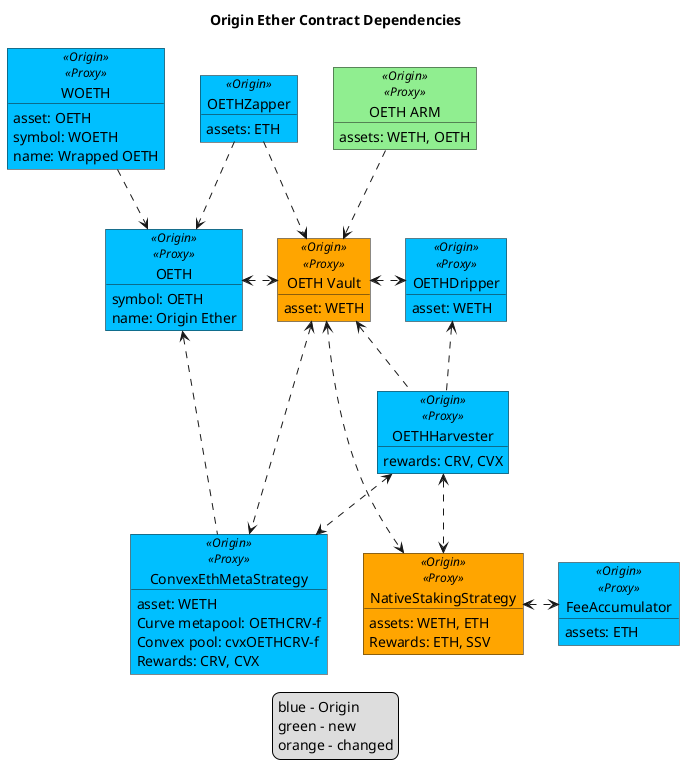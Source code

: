 @startuml

!$originColor = DeepSkyBlue
' !$originColor = WhiteSmoke
!$newColor = LightGreen
!$changedColor = Orange
!$thirdPartyColor = WhiteSmoke

legend
blue - Origin
green - new
orange - changed
' white - 3rd Party
end legend

title "Origin Ether Contract Dependencies"

object "OETHZapper" as zap <<Origin>> #$originColor {
    assets: ETH
}



' object "ARM Router" as router <<Origin>><<Proxy>> #$newColor {
' }

object "OETH ARM" as arm <<Origin>><<Proxy>> #$newColor {
    assets: WETH, OETH
}


object "OETHDripper" as drip <<Origin>><<Proxy>> #$originColor {
    asset: WETH
}

' object "OETHVaultValueChecker" as checker <<Origin>> #$originColor {
' }

object "WOETH" as woeth <<Origin>><<Proxy>> #$originColor {
    asset: OETH
    symbol: WOETH
    name: Wrapped OETH
}

object "OETH" as oeth <<Origin>><<Proxy>> #$originColor {
    symbol: OETH
    name: Origin Ether
}

object "OETH Vault" as oethv <<Origin>><<Proxy>> #$changedColor {
asset: WETH
}

object "OETHHarvester" as harv <<Origin>><<Proxy>> #$originColor {
    rewards: CRV, CVX
}

' Strategies
object "ConvexEthMetaStrategy" as cvxStrat <<Origin>><<Proxy>> #$originColor {
    asset: WETH
    Curve metapool: OETHCRV-f
    Convex pool: cvxOETHCRV-f
    Rewards: CRV, CVX
}

object "NativeStakingStrategy" as nativeStrat <<Origin>><<Proxy>> #$changedColor {
    assets: WETH, ETH
    Rewards: ETH, SSV
}

object "FeeAccumulator" as feeAcc <<Origin>><<Proxy>> #$originColor {
    assets: ETH
}

' ' Oracle
' object "OETHOracleRouter" as oracle <<Origin>> #$originColor {
' pairs:
'     CRV/ETH
'     CVX/ETH 
' }

' ' SushiSwap
' object "UniswapV2Router02" as sushi <<SushiSwap>> {
'     pairs: CRV/ETH, CVX/ETH
' }

' ' Curve
' object "Gauge" as gauge <<Curve>> {
'     asset: OETHCRV-f
'     symbol: OETHCRV-f-gauge
'     name: Curve.fi OETHCRV-f Gauge Deposit
' }
' object "StableSwap" as crvPool <<Curve>> {
'     assets: [ETH, OETH]
'     symbol: OETHCRV-f
'     name: Curve.fi Factory Pool: OETH
' }
' ' Convex
' object "Booster" as cvxBoost <<Convex>> {
' }
' object "BaseRewardPool" as cvxPool <<Convex>> {
' }
' ' object "DepositToken" as cvxPoolLp <<Convex>> {
' '     symbol: cvxOUSD3CRV-f
' '     name: Origin Dollar Convex Deposit
' ' }

' ' SSV
' object "SSV Network" as ssvNet <<SSV>> #$thirdPartyColor {
' assets: ETH, SSV
' }

' object "Deposit" as bDep <<Beacon>> #$thirdPartyColor {
' assets: ETH
' }


' ' Assets
' object "WETH9" as weth <<Dapphub>> {
'     symbol: WETH
'     name: Wrapped Ether
' }

' ' Rewards 
' object "ConvexToken" as cvx <<Convex>> {
'     symbol: CVX
'     name: Convex Token
' }

' object "Curve DAO Token" as crv <<Convex>> {
'     symbol: CRV
'     name: Curve DAO Token
' }

zap ..> oeth
zap ..> oethv
' zap .....> weth

' router ..> arm
arm ..> oethv

' drip .....> weth
oethv <.> drip

' checker ..> oeth
' checker ..> oethv

oethv <.. harv 
drip <.. harv 
' harv ...> sushi
' harv ...> cvx
' harv ...> crv

woeth ..> oeth
oeth <.> oethv
' oethv ..> oracle
' oracle ...> chain

' Convex ETH Metapool Strategy
harv <..> cvxStrat
oethv <...> cvxStrat
oeth <... cvxStrat

harv <..> nativeStrat
oethv <...> nativeStrat
nativeStrat <.> feeAcc
' nativeStrat ..> ssvNet
' nativeStrat ..> bDep

' cvxStrat ..> crvPool
' cvxStrat ...> cvxPool
' ' cvxStrat ...> weth
' ' cvxStrat ...> cvx
' ' cvxStrat ...> crv
' ' cvxPool ..> cvxPoolLp
' ' cvxPool ..> crv
' gauge <. cvxPool
' crvPool <.. gauge
' oeth <... crvPool
' cvxStrat ..> cvxBoost
' cvxBoost ..> cvxPool

' ' Vault to Assets
' oethv ....> weth

@enduml
